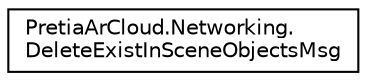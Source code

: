 digraph "Graphical Class Hierarchy"
{
 // LATEX_PDF_SIZE
  edge [fontname="Helvetica",fontsize="10",labelfontname="Helvetica",labelfontsize="10"];
  node [fontname="Helvetica",fontsize="10",shape=record];
  rankdir="LR";
  Node0 [label="PretiaArCloud.Networking.\lDeleteExistInSceneObjectsMsg",height=0.2,width=0.4,color="black", fillcolor="white", style="filled",URL="$classPretiaArCloud_1_1Networking_1_1DeleteExistInSceneObjectsMsg.html",tooltip=" "];
}
